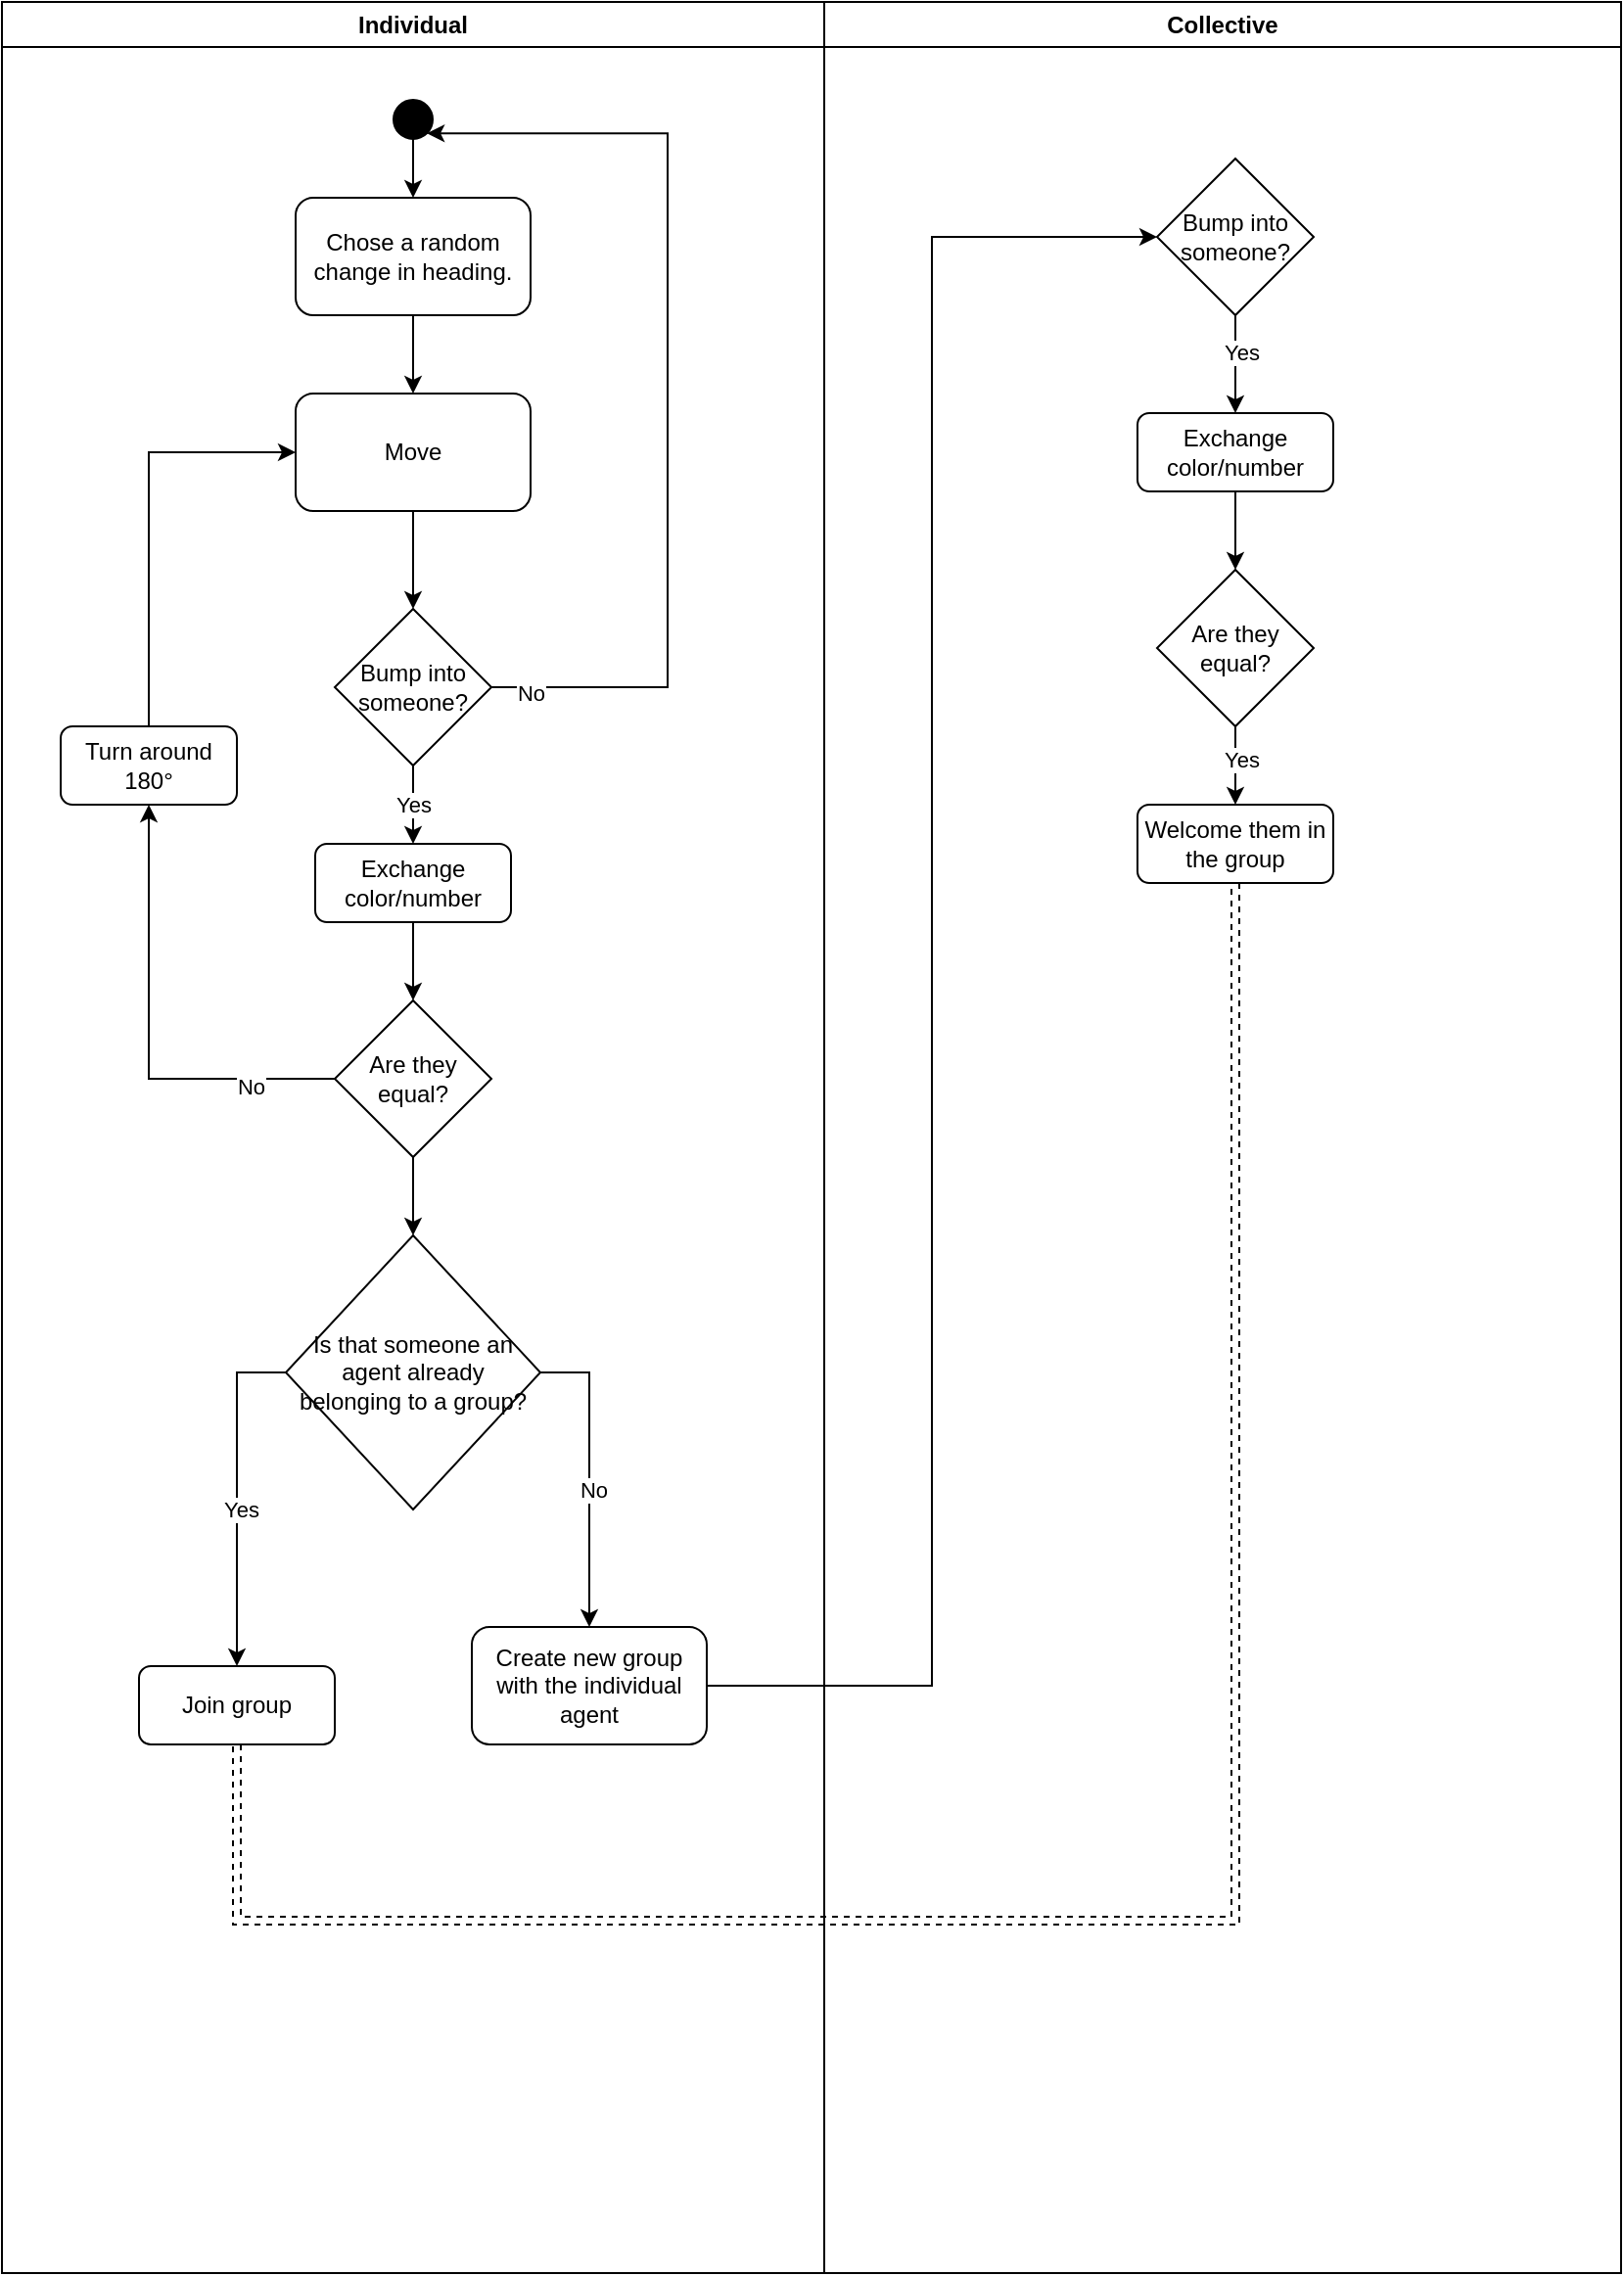 <mxfile version="21.6.8" type="github">
  <diagram id="C5RBs43oDa-KdzZeNtuy" name="Page-1">
    <mxGraphModel dx="987" dy="614" grid="1" gridSize="10" guides="1" tooltips="1" connect="1" arrows="1" fold="1" page="1" pageScale="1" pageWidth="827" pageHeight="1169" math="0" shadow="0">
      <root>
        <mxCell id="WIyWlLk6GJQsqaUBKTNV-0" />
        <mxCell id="WIyWlLk6GJQsqaUBKTNV-1" parent="WIyWlLk6GJQsqaUBKTNV-0" />
        <mxCell id="Q3x0Cuo6FLWfgJiumJtD-0" value="Individual" style="swimlane;whiteSpace=wrap;html=1;" vertex="1" parent="WIyWlLk6GJQsqaUBKTNV-1">
          <mxGeometry width="420" height="1160" as="geometry" />
        </mxCell>
        <mxCell id="Q3x0Cuo6FLWfgJiumJtD-93" style="edgeStyle=orthogonalEdgeStyle;rounded=0;orthogonalLoop=1;jettySize=auto;html=1;exitX=0.5;exitY=1;exitDx=0;exitDy=0;entryX=0.5;entryY=0;entryDx=0;entryDy=0;" edge="1" parent="Q3x0Cuo6FLWfgJiumJtD-0" source="Q3x0Cuo6FLWfgJiumJtD-1" target="Q3x0Cuo6FLWfgJiumJtD-90">
          <mxGeometry relative="1" as="geometry" />
        </mxCell>
        <mxCell id="Q3x0Cuo6FLWfgJiumJtD-1" value="" style="ellipse;whiteSpace=wrap;html=1;aspect=fixed;fillColor=#000000;" vertex="1" parent="Q3x0Cuo6FLWfgJiumJtD-0">
          <mxGeometry x="200" y="50" width="20" height="20" as="geometry" />
        </mxCell>
        <mxCell id="Q3x0Cuo6FLWfgJiumJtD-94" style="edgeStyle=orthogonalEdgeStyle;rounded=0;orthogonalLoop=1;jettySize=auto;html=1;exitX=0.5;exitY=1;exitDx=0;exitDy=0;" edge="1" parent="Q3x0Cuo6FLWfgJiumJtD-0" source="Q3x0Cuo6FLWfgJiumJtD-90" target="Q3x0Cuo6FLWfgJiumJtD-91">
          <mxGeometry relative="1" as="geometry" />
        </mxCell>
        <mxCell id="Q3x0Cuo6FLWfgJiumJtD-90" value="Chose a random change in heading." style="rounded=1;whiteSpace=wrap;html=1;" vertex="1" parent="Q3x0Cuo6FLWfgJiumJtD-0">
          <mxGeometry x="150" y="100" width="120" height="60" as="geometry" />
        </mxCell>
        <mxCell id="Q3x0Cuo6FLWfgJiumJtD-95" style="edgeStyle=orthogonalEdgeStyle;rounded=0;orthogonalLoop=1;jettySize=auto;html=1;exitX=0.5;exitY=1;exitDx=0;exitDy=0;entryX=0.5;entryY=0;entryDx=0;entryDy=0;" edge="1" parent="Q3x0Cuo6FLWfgJiumJtD-0" source="Q3x0Cuo6FLWfgJiumJtD-91" target="Q3x0Cuo6FLWfgJiumJtD-92">
          <mxGeometry relative="1" as="geometry" />
        </mxCell>
        <mxCell id="Q3x0Cuo6FLWfgJiumJtD-91" value="Move" style="rounded=1;whiteSpace=wrap;html=1;" vertex="1" parent="Q3x0Cuo6FLWfgJiumJtD-0">
          <mxGeometry x="150" y="200" width="120" height="60" as="geometry" />
        </mxCell>
        <mxCell id="Q3x0Cuo6FLWfgJiumJtD-99" style="edgeStyle=orthogonalEdgeStyle;rounded=0;orthogonalLoop=1;jettySize=auto;html=1;exitX=0.5;exitY=1;exitDx=0;exitDy=0;" edge="1" parent="Q3x0Cuo6FLWfgJiumJtD-0" source="Q3x0Cuo6FLWfgJiumJtD-92" target="Q3x0Cuo6FLWfgJiumJtD-98">
          <mxGeometry relative="1" as="geometry" />
        </mxCell>
        <mxCell id="Q3x0Cuo6FLWfgJiumJtD-102" value="Yes" style="edgeLabel;html=1;align=center;verticalAlign=middle;resizable=0;points=[];" vertex="1" connectable="0" parent="Q3x0Cuo6FLWfgJiumJtD-99">
          <mxGeometry x="-0.009" relative="1" as="geometry">
            <mxPoint as="offset" />
          </mxGeometry>
        </mxCell>
        <mxCell id="Q3x0Cuo6FLWfgJiumJtD-109" style="edgeStyle=orthogonalEdgeStyle;rounded=0;orthogonalLoop=1;jettySize=auto;html=1;entryX=1;entryY=1;entryDx=0;entryDy=0;" edge="1" parent="Q3x0Cuo6FLWfgJiumJtD-0" source="Q3x0Cuo6FLWfgJiumJtD-92" target="Q3x0Cuo6FLWfgJiumJtD-1">
          <mxGeometry relative="1" as="geometry">
            <Array as="points">
              <mxPoint x="340" y="350" />
              <mxPoint x="340" y="67" />
            </Array>
          </mxGeometry>
        </mxCell>
        <mxCell id="Q3x0Cuo6FLWfgJiumJtD-110" value="No" style="edgeLabel;html=1;align=center;verticalAlign=middle;resizable=0;points=[];" vertex="1" connectable="0" parent="Q3x0Cuo6FLWfgJiumJtD-109">
          <mxGeometry x="-0.919" y="-3" relative="1" as="geometry">
            <mxPoint as="offset" />
          </mxGeometry>
        </mxCell>
        <mxCell id="Q3x0Cuo6FLWfgJiumJtD-92" value="Bump into someone?" style="rhombus;whiteSpace=wrap;html=1;" vertex="1" parent="Q3x0Cuo6FLWfgJiumJtD-0">
          <mxGeometry x="170" y="310" width="80" height="80" as="geometry" />
        </mxCell>
        <mxCell id="Q3x0Cuo6FLWfgJiumJtD-101" style="edgeStyle=orthogonalEdgeStyle;rounded=0;orthogonalLoop=1;jettySize=auto;html=1;exitX=0.5;exitY=1;exitDx=0;exitDy=0;entryX=0.5;entryY=0;entryDx=0;entryDy=0;" edge="1" parent="Q3x0Cuo6FLWfgJiumJtD-0" source="Q3x0Cuo6FLWfgJiumJtD-98" target="Q3x0Cuo6FLWfgJiumJtD-100">
          <mxGeometry relative="1" as="geometry" />
        </mxCell>
        <mxCell id="Q3x0Cuo6FLWfgJiumJtD-98" value="Exchange color/number" style="rounded=1;whiteSpace=wrap;html=1;" vertex="1" parent="Q3x0Cuo6FLWfgJiumJtD-0">
          <mxGeometry x="160" y="430" width="100" height="40" as="geometry" />
        </mxCell>
        <mxCell id="Q3x0Cuo6FLWfgJiumJtD-113" style="edgeStyle=orthogonalEdgeStyle;rounded=0;orthogonalLoop=1;jettySize=auto;html=1;exitX=0;exitY=0.5;exitDx=0;exitDy=0;entryX=0.5;entryY=1;entryDx=0;entryDy=0;" edge="1" parent="Q3x0Cuo6FLWfgJiumJtD-0" source="Q3x0Cuo6FLWfgJiumJtD-100" target="Q3x0Cuo6FLWfgJiumJtD-112">
          <mxGeometry relative="1" as="geometry" />
        </mxCell>
        <mxCell id="Q3x0Cuo6FLWfgJiumJtD-116" value="No" style="edgeLabel;html=1;align=center;verticalAlign=middle;resizable=0;points=[];" vertex="1" connectable="0" parent="Q3x0Cuo6FLWfgJiumJtD-113">
          <mxGeometry x="-0.636" y="4" relative="1" as="geometry">
            <mxPoint as="offset" />
          </mxGeometry>
        </mxCell>
        <mxCell id="Q3x0Cuo6FLWfgJiumJtD-121" style="edgeStyle=orthogonalEdgeStyle;rounded=0;orthogonalLoop=1;jettySize=auto;html=1;entryX=0.5;entryY=0;entryDx=0;entryDy=0;" edge="1" parent="Q3x0Cuo6FLWfgJiumJtD-0" source="Q3x0Cuo6FLWfgJiumJtD-100" target="Q3x0Cuo6FLWfgJiumJtD-120">
          <mxGeometry relative="1" as="geometry" />
        </mxCell>
        <mxCell id="Q3x0Cuo6FLWfgJiumJtD-100" value="Are they equal?" style="rhombus;whiteSpace=wrap;html=1;" vertex="1" parent="Q3x0Cuo6FLWfgJiumJtD-0">
          <mxGeometry x="170" y="510" width="80" height="80" as="geometry" />
        </mxCell>
        <mxCell id="Q3x0Cuo6FLWfgJiumJtD-118" style="edgeStyle=orthogonalEdgeStyle;rounded=0;orthogonalLoop=1;jettySize=auto;html=1;exitX=0.5;exitY=0;exitDx=0;exitDy=0;entryX=0;entryY=0.5;entryDx=0;entryDy=0;" edge="1" parent="Q3x0Cuo6FLWfgJiumJtD-0" source="Q3x0Cuo6FLWfgJiumJtD-112" target="Q3x0Cuo6FLWfgJiumJtD-91">
          <mxGeometry relative="1" as="geometry" />
        </mxCell>
        <mxCell id="Q3x0Cuo6FLWfgJiumJtD-112" value="Turn around 180°" style="rounded=1;whiteSpace=wrap;html=1;" vertex="1" parent="Q3x0Cuo6FLWfgJiumJtD-0">
          <mxGeometry x="30" y="370" width="90" height="40" as="geometry" />
        </mxCell>
        <mxCell id="Q3x0Cuo6FLWfgJiumJtD-124" style="edgeStyle=orthogonalEdgeStyle;rounded=0;orthogonalLoop=1;jettySize=auto;html=1;exitX=0;exitY=0.5;exitDx=0;exitDy=0;entryX=0.5;entryY=0;entryDx=0;entryDy=0;" edge="1" parent="Q3x0Cuo6FLWfgJiumJtD-0" source="Q3x0Cuo6FLWfgJiumJtD-120" target="Q3x0Cuo6FLWfgJiumJtD-123">
          <mxGeometry relative="1" as="geometry" />
        </mxCell>
        <mxCell id="Q3x0Cuo6FLWfgJiumJtD-126" value="Yes" style="edgeLabel;html=1;align=center;verticalAlign=middle;resizable=0;points=[];" vertex="1" connectable="0" parent="Q3x0Cuo6FLWfgJiumJtD-124">
          <mxGeometry x="0.078" y="2" relative="1" as="geometry">
            <mxPoint as="offset" />
          </mxGeometry>
        </mxCell>
        <mxCell id="Q3x0Cuo6FLWfgJiumJtD-125" style="edgeStyle=orthogonalEdgeStyle;rounded=0;orthogonalLoop=1;jettySize=auto;html=1;exitX=1;exitY=0.5;exitDx=0;exitDy=0;entryX=0.5;entryY=0;entryDx=0;entryDy=0;" edge="1" parent="Q3x0Cuo6FLWfgJiumJtD-0" source="Q3x0Cuo6FLWfgJiumJtD-120" target="Q3x0Cuo6FLWfgJiumJtD-122">
          <mxGeometry relative="1" as="geometry" />
        </mxCell>
        <mxCell id="Q3x0Cuo6FLWfgJiumJtD-127" value="No" style="edgeLabel;html=1;align=center;verticalAlign=middle;resizable=0;points=[];" vertex="1" connectable="0" parent="Q3x0Cuo6FLWfgJiumJtD-125">
          <mxGeometry x="0.088" y="2" relative="1" as="geometry">
            <mxPoint as="offset" />
          </mxGeometry>
        </mxCell>
        <mxCell id="Q3x0Cuo6FLWfgJiumJtD-120" value="Is that someone an agent already belonging to a group?" style="rhombus;whiteSpace=wrap;html=1;" vertex="1" parent="Q3x0Cuo6FLWfgJiumJtD-0">
          <mxGeometry x="145" y="630" width="130" height="140" as="geometry" />
        </mxCell>
        <mxCell id="Q3x0Cuo6FLWfgJiumJtD-122" value="Create new group with the individual agent" style="rounded=1;whiteSpace=wrap;html=1;" vertex="1" parent="Q3x0Cuo6FLWfgJiumJtD-0">
          <mxGeometry x="240" y="830" width="120" height="60" as="geometry" />
        </mxCell>
        <mxCell id="Q3x0Cuo6FLWfgJiumJtD-123" value="Join group" style="rounded=1;whiteSpace=wrap;html=1;" vertex="1" parent="Q3x0Cuo6FLWfgJiumJtD-0">
          <mxGeometry x="70" y="850" width="100" height="40" as="geometry" />
        </mxCell>
        <mxCell id="Q3x0Cuo6FLWfgJiumJtD-62" style="edgeStyle=orthogonalEdgeStyle;rounded=0;orthogonalLoop=1;jettySize=auto;html=1;" edge="1" parent="WIyWlLk6GJQsqaUBKTNV-1" target="Q3x0Cuo6FLWfgJiumJtD-82">
          <mxGeometry relative="1" as="geometry">
            <Array as="points">
              <mxPoint x="300" y="740" />
              <mxPoint x="300" y="1295" />
            </Array>
            <mxPoint x="367.49" y="740" as="sourcePoint" />
          </mxGeometry>
        </mxCell>
        <mxCell id="Q3x0Cuo6FLWfgJiumJtD-83" value="Collective" style="swimlane;whiteSpace=wrap;html=1;" vertex="1" parent="WIyWlLk6GJQsqaUBKTNV-1">
          <mxGeometry x="420" width="407" height="1160" as="geometry" />
        </mxCell>
        <mxCell id="Q3x0Cuo6FLWfgJiumJtD-133" style="edgeStyle=orthogonalEdgeStyle;rounded=0;orthogonalLoop=1;jettySize=auto;html=1;entryX=0.5;entryY=0;entryDx=0;entryDy=0;" edge="1" parent="Q3x0Cuo6FLWfgJiumJtD-83" source="Q3x0Cuo6FLWfgJiumJtD-119" target="Q3x0Cuo6FLWfgJiumJtD-131">
          <mxGeometry relative="1" as="geometry" />
        </mxCell>
        <mxCell id="Q3x0Cuo6FLWfgJiumJtD-134" value="Yes" style="edgeLabel;html=1;align=center;verticalAlign=middle;resizable=0;points=[];" vertex="1" connectable="0" parent="Q3x0Cuo6FLWfgJiumJtD-133">
          <mxGeometry x="-0.227" y="3" relative="1" as="geometry">
            <mxPoint y="-1" as="offset" />
          </mxGeometry>
        </mxCell>
        <mxCell id="Q3x0Cuo6FLWfgJiumJtD-119" value="Bump into someone?" style="rhombus;whiteSpace=wrap;html=1;" vertex="1" parent="Q3x0Cuo6FLWfgJiumJtD-83">
          <mxGeometry x="170" y="80" width="80" height="80" as="geometry" />
        </mxCell>
        <mxCell id="Q3x0Cuo6FLWfgJiumJtD-131" value="Exchange color/number" style="rounded=1;whiteSpace=wrap;html=1;" vertex="1" parent="Q3x0Cuo6FLWfgJiumJtD-83">
          <mxGeometry x="160" y="210" width="100" height="40" as="geometry" />
        </mxCell>
        <mxCell id="Q3x0Cuo6FLWfgJiumJtD-137" style="edgeStyle=orthogonalEdgeStyle;rounded=0;orthogonalLoop=1;jettySize=auto;html=1;" edge="1" parent="Q3x0Cuo6FLWfgJiumJtD-83" source="Q3x0Cuo6FLWfgJiumJtD-132" target="Q3x0Cuo6FLWfgJiumJtD-135">
          <mxGeometry relative="1" as="geometry" />
        </mxCell>
        <mxCell id="Q3x0Cuo6FLWfgJiumJtD-138" value="Yes" style="edgeLabel;html=1;align=center;verticalAlign=middle;resizable=0;points=[];" vertex="1" connectable="0" parent="Q3x0Cuo6FLWfgJiumJtD-137">
          <mxGeometry x="-0.105" y="3" relative="1" as="geometry">
            <mxPoint y="-1" as="offset" />
          </mxGeometry>
        </mxCell>
        <mxCell id="Q3x0Cuo6FLWfgJiumJtD-132" value="Are they equal?" style="rhombus;whiteSpace=wrap;html=1;" vertex="1" parent="Q3x0Cuo6FLWfgJiumJtD-83">
          <mxGeometry x="170" y="290" width="80" height="80" as="geometry" />
        </mxCell>
        <mxCell id="Q3x0Cuo6FLWfgJiumJtD-130" style="edgeStyle=orthogonalEdgeStyle;rounded=0;orthogonalLoop=1;jettySize=auto;html=1;exitX=0.5;exitY=1;exitDx=0;exitDy=0;entryX=0.5;entryY=0;entryDx=0;entryDy=0;" edge="1" parent="Q3x0Cuo6FLWfgJiumJtD-83" source="Q3x0Cuo6FLWfgJiumJtD-131" target="Q3x0Cuo6FLWfgJiumJtD-132">
          <mxGeometry relative="1" as="geometry" />
        </mxCell>
        <mxCell id="Q3x0Cuo6FLWfgJiumJtD-135" value="Welcome them in the group" style="rounded=1;whiteSpace=wrap;html=1;" vertex="1" parent="Q3x0Cuo6FLWfgJiumJtD-83">
          <mxGeometry x="160" y="410" width="100" height="40" as="geometry" />
        </mxCell>
        <mxCell id="Q3x0Cuo6FLWfgJiumJtD-128" style="edgeStyle=orthogonalEdgeStyle;rounded=0;orthogonalLoop=1;jettySize=auto;html=1;entryX=0;entryY=0.5;entryDx=0;entryDy=0;" edge="1" parent="WIyWlLk6GJQsqaUBKTNV-1" source="Q3x0Cuo6FLWfgJiumJtD-122" target="Q3x0Cuo6FLWfgJiumJtD-119">
          <mxGeometry relative="1" as="geometry" />
        </mxCell>
        <mxCell id="Q3x0Cuo6FLWfgJiumJtD-139" style="edgeStyle=orthogonalEdgeStyle;rounded=0;orthogonalLoop=1;jettySize=auto;html=1;entryX=0.5;entryY=1;entryDx=0;entryDy=0;strokeColor=default;shape=link;dashed=1;" edge="1" parent="WIyWlLk6GJQsqaUBKTNV-1" source="Q3x0Cuo6FLWfgJiumJtD-135" target="Q3x0Cuo6FLWfgJiumJtD-123">
          <mxGeometry relative="1" as="geometry">
            <Array as="points">
              <mxPoint x="630" y="980" />
              <mxPoint x="120" y="980" />
            </Array>
          </mxGeometry>
        </mxCell>
      </root>
    </mxGraphModel>
  </diagram>
</mxfile>
